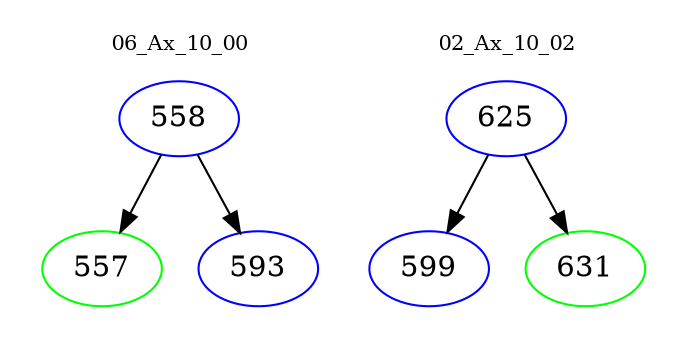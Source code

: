 digraph{
subgraph cluster_0 {
color = white
label = "06_Ax_10_00";
fontsize=10;
T0_558 [label="558", color="blue"]
T0_558 -> T0_557 [color="black"]
T0_557 [label="557", color="green"]
T0_558 -> T0_593 [color="black"]
T0_593 [label="593", color="blue"]
}
subgraph cluster_1 {
color = white
label = "02_Ax_10_02";
fontsize=10;
T1_625 [label="625", color="blue"]
T1_625 -> T1_599 [color="black"]
T1_599 [label="599", color="blue"]
T1_625 -> T1_631 [color="black"]
T1_631 [label="631", color="green"]
}
}

